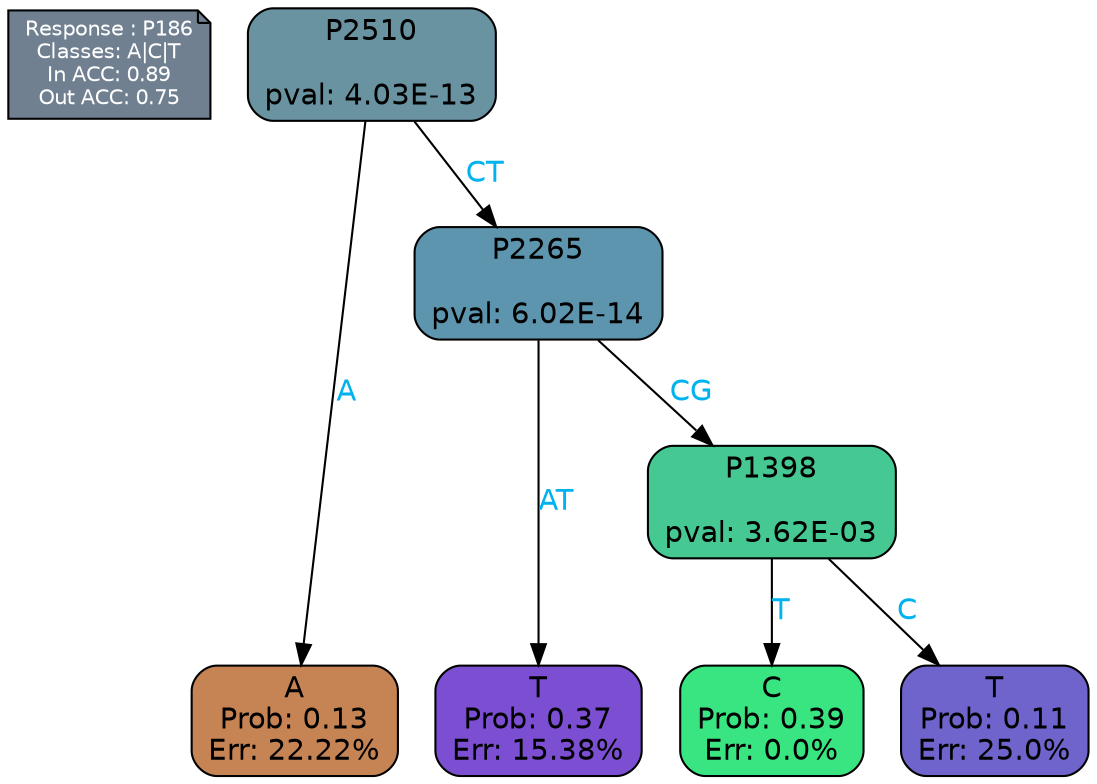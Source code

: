 digraph Tree {
node [shape=box, style="filled, rounded", color="black", fontname=helvetica] ;
graph [ranksep=equally, splines=polylines, bgcolor=transparent, dpi=600] ;
edge [fontname=helvetica] ;
LEGEND [label="Response : P186
Classes: A|C|T
In ACC: 0.89
Out ACC: 0.75
",shape=note,align=left,style=filled,fillcolor="slategray",fontcolor="white",fontsize=10];1 [label="P2510

pval: 4.03E-13", fillcolor="#6993a1"] ;
2 [label="A
Prob: 0.13
Err: 22.22%", fillcolor="#c68454"] ;
3 [label="P2265

pval: 6.02E-14", fillcolor="#5c95ad"] ;
4 [label="T
Prob: 0.37
Err: 15.38%", fillcolor="#7c4fd2"] ;
5 [label="P1398

pval: 3.62E-03", fillcolor="#45c891"] ;
6 [label="C
Prob: 0.39
Err: 0.0%", fillcolor="#39e581"] ;
7 [label="T
Prob: 0.11
Err: 25.0%", fillcolor="#6f64cc"] ;
1 -> 2 [label="A",fontcolor=deepskyblue2] ;
1 -> 3 [label="CT",fontcolor=deepskyblue2] ;
3 -> 4 [label="AT",fontcolor=deepskyblue2] ;
3 -> 5 [label="CG",fontcolor=deepskyblue2] ;
5 -> 6 [label="T",fontcolor=deepskyblue2] ;
5 -> 7 [label="C",fontcolor=deepskyblue2] ;
{rank = same; 2;4;6;7;}{rank = same; LEGEND;1;}}